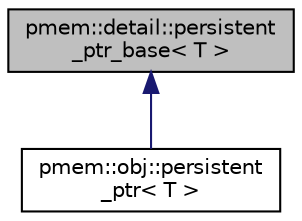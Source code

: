 digraph "pmem::detail::persistent_ptr_base&lt; T &gt;"
{
  edge [fontname="Helvetica",fontsize="10",labelfontname="Helvetica",labelfontsize="10"];
  node [fontname="Helvetica",fontsize="10",shape=record];
  Node1 [label="pmem::detail::persistent\l_ptr_base\< T \>",height=0.2,width=0.4,color="black", fillcolor="grey75", style="filled", fontcolor="black"];
  Node1 -> Node2 [dir="back",color="midnightblue",fontsize="10",style="solid",fontname="Helvetica"];
  Node2 [label="pmem::obj::persistent\l_ptr\< T \>",height=0.2,width=0.4,color="black", fillcolor="white", style="filled",URL="$classpmem_1_1obj_1_1persistent__ptr.html",tooltip="Persistent pointer class. "];
}
